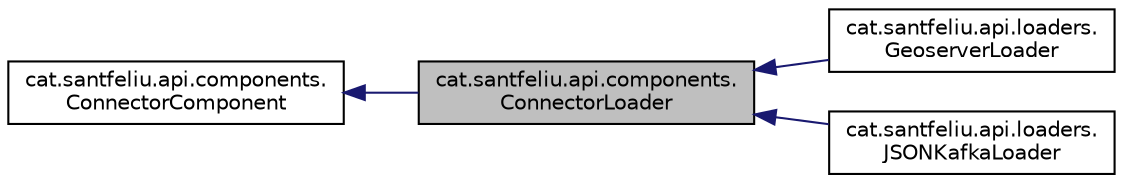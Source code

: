 digraph "cat.santfeliu.api.components.ConnectorLoader"
{
 // LATEX_PDF_SIZE
  edge [fontname="Helvetica",fontsize="10",labelfontname="Helvetica",labelfontsize="10"];
  node [fontname="Helvetica",fontsize="10",shape=record];
  rankdir="LR";
  Node1 [label="cat.santfeliu.api.components.\lConnectorLoader",height=0.2,width=0.4,color="black", fillcolor="grey75", style="filled", fontcolor="black",tooltip=" "];
  Node2 -> Node1 [dir="back",color="midnightblue",fontsize="10",style="solid"];
  Node2 [label="cat.santfeliu.api.components.\lConnectorComponent",height=0.2,width=0.4,color="black", fillcolor="white", style="filled",URL="$classcat_1_1santfeliu_1_1api_1_1components_1_1_connector_component.html",tooltip=" "];
  Node1 -> Node3 [dir="back",color="midnightblue",fontsize="10",style="solid"];
  Node3 [label="cat.santfeliu.api.loaders.\lGeoserverLoader",height=0.2,width=0.4,color="black", fillcolor="white", style="filled",URL="$classcat_1_1santfeliu_1_1api_1_1loaders_1_1_geoserver_loader.html",tooltip=" "];
  Node1 -> Node4 [dir="back",color="midnightblue",fontsize="10",style="solid"];
  Node4 [label="cat.santfeliu.api.loaders.\lJSONKafkaLoader",height=0.2,width=0.4,color="black", fillcolor="white", style="filled",URL="$classcat_1_1santfeliu_1_1api_1_1loaders_1_1_j_s_o_n_kafka_loader.html",tooltip=" "];
}
